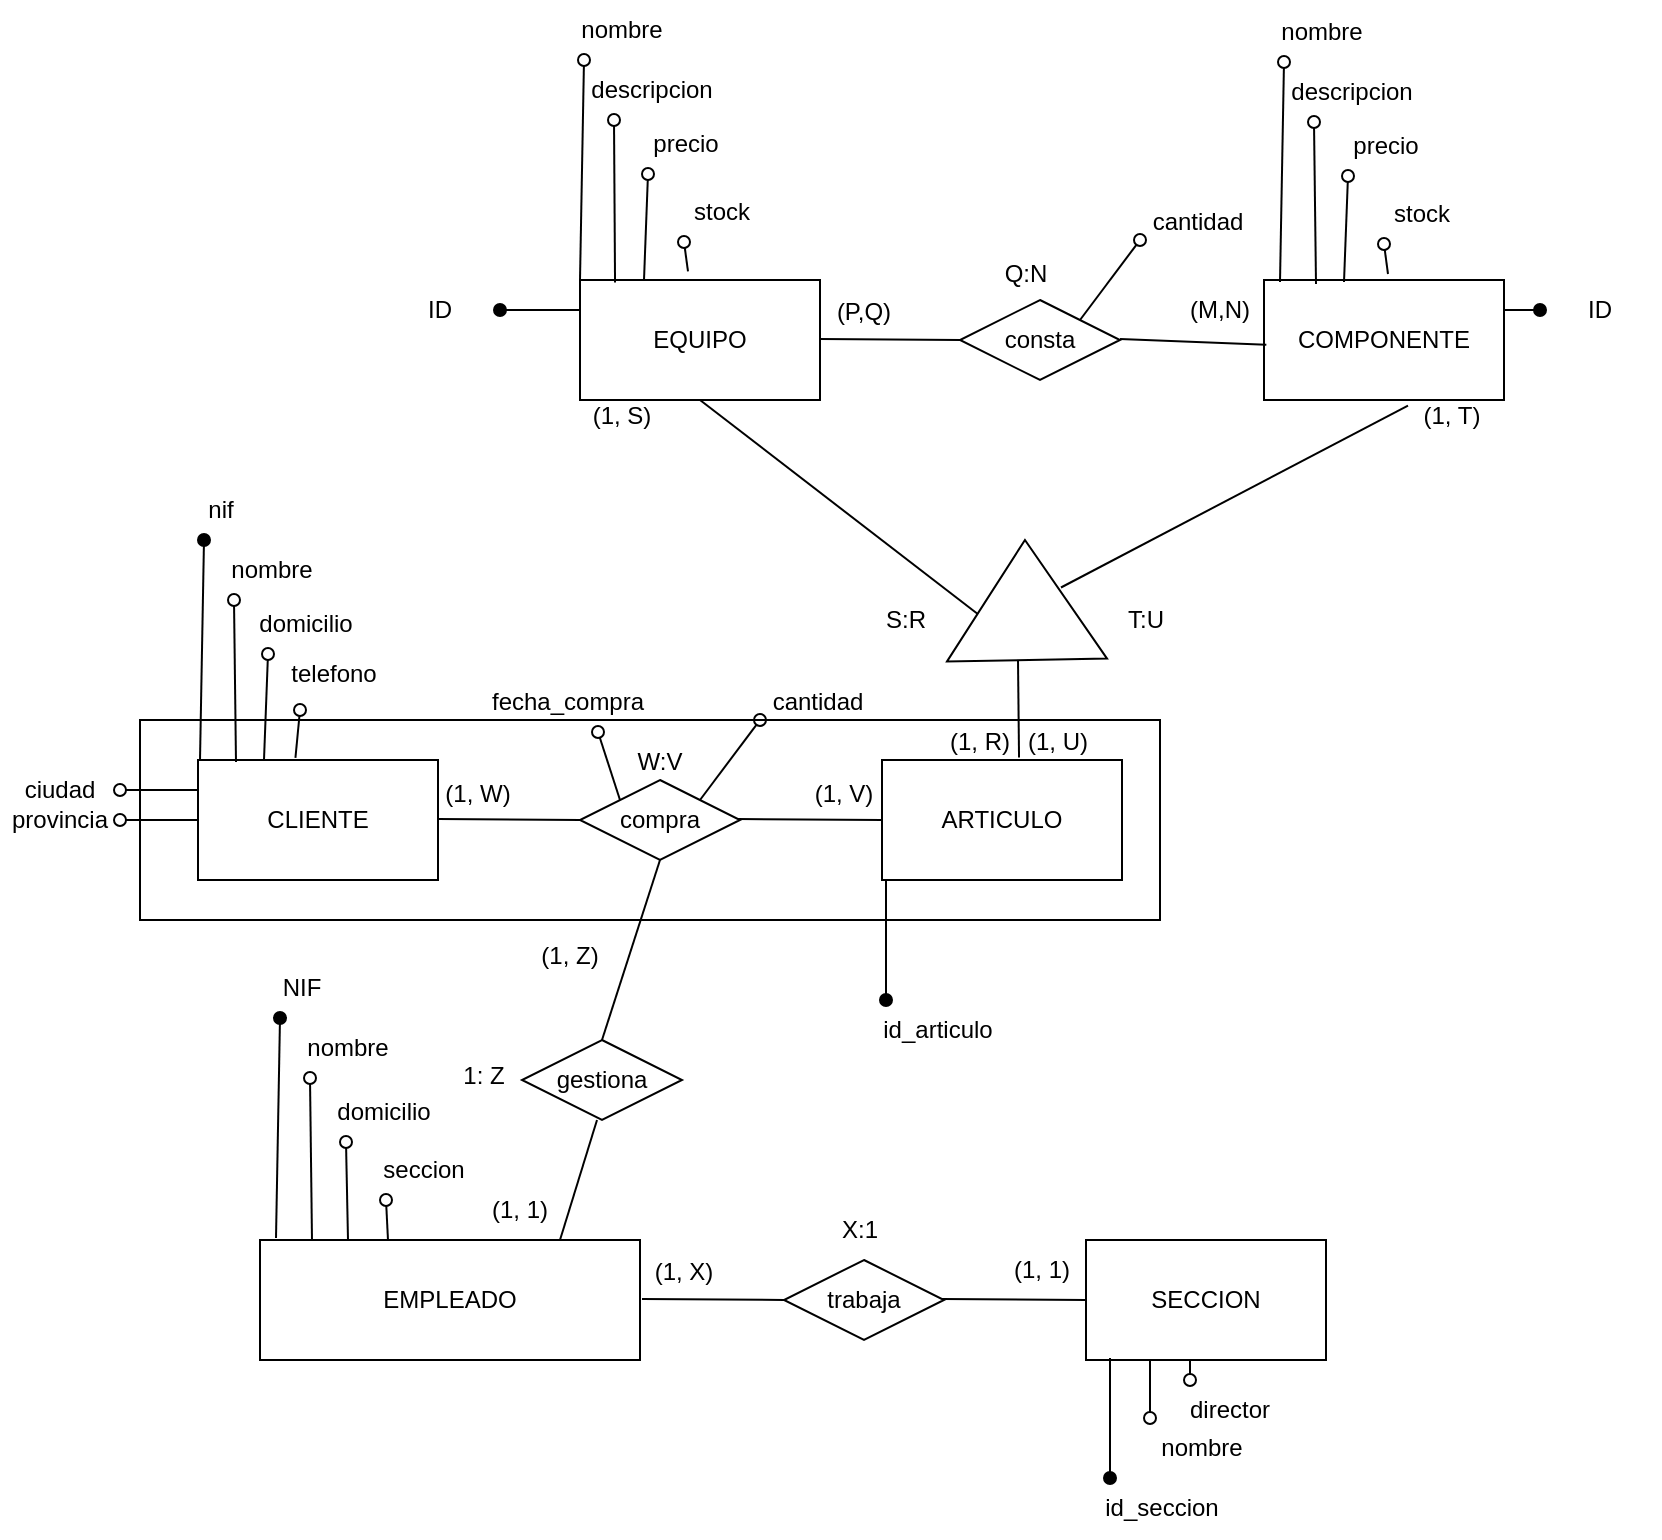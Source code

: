 <mxfile version="24.7.17">
  <diagram name="Page-1" id="p84rygzKZBHCTgC_1j2A">
    <mxGraphModel dx="1038" dy="857" grid="1" gridSize="10" guides="1" tooltips="1" connect="1" arrows="1" fold="1" page="1" pageScale="1" pageWidth="850" pageHeight="1100" math="0" shadow="0">
      <root>
        <mxCell id="0" />
        <mxCell id="1" parent="0" />
        <mxCell id="q7NXDuowolZqvIExfZ0W-83" value="" style="rounded=0;whiteSpace=wrap;html=1;" parent="1" vertex="1">
          <mxGeometry x="80" y="520" width="510" height="100" as="geometry" />
        </mxCell>
        <mxCell id="f5LdlP38UMp1haOyBJOf-7" style="edgeStyle=orthogonalEdgeStyle;rounded=0;orthogonalLoop=1;jettySize=auto;html=1;exitX=0;exitY=0.25;exitDx=0;exitDy=0;endArrow=oval;endFill=1;" edge="1" parent="1" source="q7NXDuowolZqvIExfZ0W-1" target="f5LdlP38UMp1haOyBJOf-8">
          <mxGeometry relative="1" as="geometry">
            <mxPoint x="230" y="315" as="targetPoint" />
          </mxGeometry>
        </mxCell>
        <mxCell id="q7NXDuowolZqvIExfZ0W-1" value="EQUIPO" style="rounded=0;whiteSpace=wrap;html=1;" parent="1" vertex="1">
          <mxGeometry x="300" y="300" width="120" height="60" as="geometry" />
        </mxCell>
        <mxCell id="f5LdlP38UMp1haOyBJOf-9" style="edgeStyle=orthogonalEdgeStyle;rounded=0;orthogonalLoop=1;jettySize=auto;html=1;exitX=1;exitY=0.25;exitDx=0;exitDy=0;endArrow=oval;endFill=1;" edge="1" parent="1" source="q7NXDuowolZqvIExfZ0W-2" target="f5LdlP38UMp1haOyBJOf-10">
          <mxGeometry relative="1" as="geometry">
            <mxPoint x="810" y="315" as="targetPoint" />
          </mxGeometry>
        </mxCell>
        <mxCell id="q7NXDuowolZqvIExfZ0W-2" value="COMPONENTE" style="rounded=0;whiteSpace=wrap;html=1;" parent="1" vertex="1">
          <mxGeometry x="642" y="300" width="120" height="60" as="geometry" />
        </mxCell>
        <mxCell id="q7NXDuowolZqvIExfZ0W-3" value="consta" style="rhombus;whiteSpace=wrap;html=1;" parent="1" vertex="1">
          <mxGeometry x="490" y="310" width="80" height="40" as="geometry" />
        </mxCell>
        <mxCell id="q7NXDuowolZqvIExfZ0W-4" value="" style="endArrow=none;html=1;rounded=0;entryX=0;entryY=0.5;entryDx=0;entryDy=0;" parent="1" target="q7NXDuowolZqvIExfZ0W-3" edge="1">
          <mxGeometry width="50" height="50" relative="1" as="geometry">
            <mxPoint x="420" y="329.5" as="sourcePoint" />
            <mxPoint x="480" y="329.5" as="targetPoint" />
          </mxGeometry>
        </mxCell>
        <mxCell id="q7NXDuowolZqvIExfZ0W-5" value="" style="endArrow=none;html=1;rounded=0;entryX=0.886;entryY=1.081;entryDx=0;entryDy=0;entryPerimeter=0;" parent="1" target="q7NXDuowolZqvIExfZ0W-87" edge="1">
          <mxGeometry width="50" height="50" relative="1" as="geometry">
            <mxPoint x="570" y="329.5" as="sourcePoint" />
            <mxPoint x="630" y="329.5" as="targetPoint" />
          </mxGeometry>
        </mxCell>
        <mxCell id="q7NXDuowolZqvIExfZ0W-6" value="" style="endArrow=oval;html=1;rounded=0;exitX=1;exitY=0;exitDx=0;exitDy=0;endFill=0;" parent="1" source="q7NXDuowolZqvIExfZ0W-3" edge="1">
          <mxGeometry width="50" height="50" relative="1" as="geometry">
            <mxPoint x="540" y="290" as="sourcePoint" />
            <mxPoint x="580" y="280" as="targetPoint" />
          </mxGeometry>
        </mxCell>
        <mxCell id="q7NXDuowolZqvIExfZ0W-7" value="cantidad" style="text;html=1;align=center;verticalAlign=middle;whiteSpace=wrap;rounded=0;" parent="1" vertex="1">
          <mxGeometry x="579" y="256" width="60" height="30" as="geometry" />
        </mxCell>
        <mxCell id="f5LdlP38UMp1haOyBJOf-2" style="edgeStyle=orthogonalEdgeStyle;rounded=0;orthogonalLoop=1;jettySize=auto;html=1;exitX=0;exitY=0.25;exitDx=0;exitDy=0;endArrow=oval;endFill=0;" edge="1" parent="1" source="q7NXDuowolZqvIExfZ0W-8" target="f5LdlP38UMp1haOyBJOf-3">
          <mxGeometry relative="1" as="geometry">
            <mxPoint x="40" y="555" as="targetPoint" />
          </mxGeometry>
        </mxCell>
        <mxCell id="f5LdlP38UMp1haOyBJOf-4" style="edgeStyle=orthogonalEdgeStyle;rounded=0;orthogonalLoop=1;jettySize=auto;html=1;exitX=0;exitY=0.5;exitDx=0;exitDy=0;entryX=1;entryY=1;entryDx=0;entryDy=0;endArrow=oval;endFill=0;" edge="1" parent="1" source="q7NXDuowolZqvIExfZ0W-8" target="f5LdlP38UMp1haOyBJOf-3">
          <mxGeometry relative="1" as="geometry" />
        </mxCell>
        <mxCell id="q7NXDuowolZqvIExfZ0W-8" value="CLIENTE" style="rounded=0;whiteSpace=wrap;html=1;" parent="1" vertex="1">
          <mxGeometry x="109" y="540" width="120" height="60" as="geometry" />
        </mxCell>
        <mxCell id="q7NXDuowolZqvIExfZ0W-9" value="ARTICULO" style="rounded=0;whiteSpace=wrap;html=1;" parent="1" vertex="1">
          <mxGeometry x="451" y="540" width="120" height="60" as="geometry" />
        </mxCell>
        <mxCell id="q7NXDuowolZqvIExfZ0W-11" value="" style="endArrow=none;html=1;rounded=0;entryX=0;entryY=0.5;entryDx=0;entryDy=0;" parent="1" target="q7NXDuowolZqvIExfZ0W-19" edge="1">
          <mxGeometry width="50" height="50" relative="1" as="geometry">
            <mxPoint x="229" y="569.5" as="sourcePoint" />
            <mxPoint x="289" y="569.5" as="targetPoint" />
          </mxGeometry>
        </mxCell>
        <mxCell id="q7NXDuowolZqvIExfZ0W-12" value="" style="endArrow=none;html=1;rounded=0;entryX=0;entryY=0.5;entryDx=0;entryDy=0;" parent="1" target="q7NXDuowolZqvIExfZ0W-9" edge="1">
          <mxGeometry width="50" height="50" relative="1" as="geometry">
            <mxPoint x="379" y="569.5" as="sourcePoint" />
            <mxPoint x="439" y="569.5" as="targetPoint" />
          </mxGeometry>
        </mxCell>
        <mxCell id="q7NXDuowolZqvIExfZ0W-13" value="" style="endArrow=oval;html=1;rounded=0;exitX=1;exitY=0;exitDx=0;exitDy=0;endFill=0;" parent="1" edge="1">
          <mxGeometry width="50" height="50" relative="1" as="geometry">
            <mxPoint x="360" y="560" as="sourcePoint" />
            <mxPoint x="390" y="520" as="targetPoint" />
          </mxGeometry>
        </mxCell>
        <mxCell id="q7NXDuowolZqvIExfZ0W-14" value="cantidad" style="text;html=1;align=center;verticalAlign=middle;whiteSpace=wrap;rounded=0;" parent="1" vertex="1">
          <mxGeometry x="389" y="496" width="60" height="30" as="geometry" />
        </mxCell>
        <mxCell id="q7NXDuowolZqvIExfZ0W-15" value="fecha_compra" style="text;html=1;align=center;verticalAlign=middle;whiteSpace=wrap;rounded=0;" parent="1" vertex="1">
          <mxGeometry x="264" y="496" width="60" height="30" as="geometry" />
        </mxCell>
        <mxCell id="q7NXDuowolZqvIExfZ0W-16" value="" style="endArrow=oval;html=1;rounded=0;exitX=1;exitY=0;exitDx=0;exitDy=0;endFill=0;entryX=0.75;entryY=1;entryDx=0;entryDy=0;" parent="1" target="q7NXDuowolZqvIExfZ0W-15" edge="1">
          <mxGeometry width="50" height="50" relative="1" as="geometry">
            <mxPoint x="320" y="560" as="sourcePoint" />
            <mxPoint x="350" y="520" as="targetPoint" />
          </mxGeometry>
        </mxCell>
        <mxCell id="q7NXDuowolZqvIExfZ0W-18" value="" style="endArrow=none;html=1;rounded=0;endFill=0;startArrow=oval;startFill=1;" parent="1" edge="1">
          <mxGeometry width="50" height="50" relative="1" as="geometry">
            <mxPoint x="453" y="660" as="sourcePoint" />
            <mxPoint x="453" y="600" as="targetPoint" />
          </mxGeometry>
        </mxCell>
        <mxCell id="q7NXDuowolZqvIExfZ0W-19" value="compra" style="rhombus;whiteSpace=wrap;html=1;" parent="1" vertex="1">
          <mxGeometry x="300" y="550" width="80" height="40" as="geometry" />
        </mxCell>
        <mxCell id="q7NXDuowolZqvIExfZ0W-20" value="" style="endArrow=none;html=1;rounded=0;entryX=0.571;entryY=-0.021;entryDx=0;entryDy=0;entryPerimeter=0;" parent="1" target="q7NXDuowolZqvIExfZ0W-9" edge="1">
          <mxGeometry width="50" height="50" relative="1" as="geometry">
            <mxPoint x="519" y="490" as="sourcePoint" />
            <mxPoint x="579" y="490" as="targetPoint" />
          </mxGeometry>
        </mxCell>
        <mxCell id="q7NXDuowolZqvIExfZ0W-21" value="" style="endArrow=none;html=1;rounded=0;entryX=1.125;entryY=0.442;entryDx=0;entryDy=0;entryPerimeter=0;exitX=0.5;exitY=1;exitDx=0;exitDy=0;" parent="1" source="q7NXDuowolZqvIExfZ0W-1" edge="1" target="q7NXDuowolZqvIExfZ0W-96">
          <mxGeometry width="50" height="50" relative="1" as="geometry">
            <mxPoint x="519.5" y="400" as="sourcePoint" />
            <mxPoint x="520.5" y="449" as="targetPoint" />
          </mxGeometry>
        </mxCell>
        <mxCell id="q7NXDuowolZqvIExfZ0W-22" value="" style="endArrow=none;html=1;rounded=0;exitX=0.6;exitY=1.046;exitDx=0;exitDy=0;exitPerimeter=0;entryX=0.599;entryY=0.72;entryDx=0;entryDy=0;entryPerimeter=0;" parent="1" source="q7NXDuowolZqvIExfZ0W-2" edge="1" target="f5LdlP38UMp1haOyBJOf-1">
          <mxGeometry width="50" height="50" relative="1" as="geometry">
            <mxPoint x="370" y="370" as="sourcePoint" />
            <mxPoint x="520" y="450" as="targetPoint" />
          </mxGeometry>
        </mxCell>
        <mxCell id="q7NXDuowolZqvIExfZ0W-23" value="id_articulo" style="text;html=1;align=center;verticalAlign=middle;whiteSpace=wrap;rounded=0;" parent="1" vertex="1">
          <mxGeometry x="449" y="660" width="60" height="30" as="geometry" />
        </mxCell>
        <mxCell id="q7NXDuowolZqvIExfZ0W-25" value="" style="endArrow=none;html=1;rounded=0;endFill=0;startArrow=oval;startFill=0;" parent="1" edge="1">
          <mxGeometry width="50" height="50" relative="1" as="geometry">
            <mxPoint x="302" y="190" as="sourcePoint" />
            <mxPoint x="300" y="300" as="targetPoint" />
          </mxGeometry>
        </mxCell>
        <mxCell id="q7NXDuowolZqvIExfZ0W-26" value="nombre" style="text;html=1;align=center;verticalAlign=middle;whiteSpace=wrap;rounded=0;" parent="1" vertex="1">
          <mxGeometry x="291" y="160" width="60" height="30" as="geometry" />
        </mxCell>
        <mxCell id="q7NXDuowolZqvIExfZ0W-27" value="" style="endArrow=none;html=1;rounded=0;endFill=0;startArrow=oval;startFill=0;entryX=0.146;entryY=0.021;entryDx=0;entryDy=0;entryPerimeter=0;" parent="1" target="q7NXDuowolZqvIExfZ0W-1" edge="1">
          <mxGeometry width="50" height="50" relative="1" as="geometry">
            <mxPoint x="317" y="220" as="sourcePoint" />
            <mxPoint x="315" y="330" as="targetPoint" />
          </mxGeometry>
        </mxCell>
        <mxCell id="q7NXDuowolZqvIExfZ0W-28" value="descripcion" style="text;html=1;align=center;verticalAlign=middle;whiteSpace=wrap;rounded=0;" parent="1" vertex="1">
          <mxGeometry x="306" y="190" width="60" height="30" as="geometry" />
        </mxCell>
        <mxCell id="q7NXDuowolZqvIExfZ0W-29" value="" style="endArrow=none;html=1;rounded=0;endFill=0;startArrow=oval;startFill=0;" parent="1" edge="1">
          <mxGeometry width="50" height="50" relative="1" as="geometry">
            <mxPoint x="334" y="247" as="sourcePoint" />
            <mxPoint x="332" y="300" as="targetPoint" />
          </mxGeometry>
        </mxCell>
        <mxCell id="q7NXDuowolZqvIExfZ0W-30" value="precio" style="text;html=1;align=center;verticalAlign=middle;whiteSpace=wrap;rounded=0;" parent="1" vertex="1">
          <mxGeometry x="323" y="217" width="60" height="30" as="geometry" />
        </mxCell>
        <mxCell id="q7NXDuowolZqvIExfZ0W-31" value="" style="endArrow=none;html=1;rounded=0;endFill=0;startArrow=oval;startFill=0;entryX=0.45;entryY=-0.071;entryDx=0;entryDy=0;entryPerimeter=0;" parent="1" target="q7NXDuowolZqvIExfZ0W-1" edge="1">
          <mxGeometry width="50" height="50" relative="1" as="geometry">
            <mxPoint x="352" y="281" as="sourcePoint" />
            <mxPoint x="350" y="391" as="targetPoint" />
          </mxGeometry>
        </mxCell>
        <mxCell id="q7NXDuowolZqvIExfZ0W-32" value="stock" style="text;html=1;align=center;verticalAlign=middle;whiteSpace=wrap;rounded=0;" parent="1" vertex="1">
          <mxGeometry x="341" y="251" width="60" height="30" as="geometry" />
        </mxCell>
        <mxCell id="q7NXDuowolZqvIExfZ0W-35" value="" style="endArrow=none;html=1;rounded=0;endFill=0;startArrow=oval;startFill=0;" parent="1" edge="1">
          <mxGeometry width="50" height="50" relative="1" as="geometry">
            <mxPoint x="652" y="191" as="sourcePoint" />
            <mxPoint x="650" y="301" as="targetPoint" />
          </mxGeometry>
        </mxCell>
        <mxCell id="q7NXDuowolZqvIExfZ0W-36" value="nombre" style="text;html=1;align=center;verticalAlign=middle;whiteSpace=wrap;rounded=0;" parent="1" vertex="1">
          <mxGeometry x="641" y="161" width="60" height="30" as="geometry" />
        </mxCell>
        <mxCell id="q7NXDuowolZqvIExfZ0W-37" value="" style="endArrow=none;html=1;rounded=0;endFill=0;startArrow=oval;startFill=0;entryX=0.146;entryY=0.021;entryDx=0;entryDy=0;entryPerimeter=0;" parent="1" edge="1">
          <mxGeometry width="50" height="50" relative="1" as="geometry">
            <mxPoint x="667" y="221" as="sourcePoint" />
            <mxPoint x="668" y="302" as="targetPoint" />
          </mxGeometry>
        </mxCell>
        <mxCell id="q7NXDuowolZqvIExfZ0W-38" value="descripcion" style="text;html=1;align=center;verticalAlign=middle;whiteSpace=wrap;rounded=0;" parent="1" vertex="1">
          <mxGeometry x="656" y="191" width="60" height="30" as="geometry" />
        </mxCell>
        <mxCell id="q7NXDuowolZqvIExfZ0W-39" value="" style="endArrow=none;html=1;rounded=0;endFill=0;startArrow=oval;startFill=0;" parent="1" edge="1">
          <mxGeometry width="50" height="50" relative="1" as="geometry">
            <mxPoint x="684" y="248" as="sourcePoint" />
            <mxPoint x="682" y="301" as="targetPoint" />
          </mxGeometry>
        </mxCell>
        <mxCell id="q7NXDuowolZqvIExfZ0W-40" value="precio" style="text;html=1;align=center;verticalAlign=middle;whiteSpace=wrap;rounded=0;" parent="1" vertex="1">
          <mxGeometry x="673" y="218" width="60" height="30" as="geometry" />
        </mxCell>
        <mxCell id="q7NXDuowolZqvIExfZ0W-41" value="" style="endArrow=none;html=1;rounded=0;endFill=0;startArrow=oval;startFill=0;entryX=0.45;entryY=-0.071;entryDx=0;entryDy=0;entryPerimeter=0;" parent="1" edge="1">
          <mxGeometry width="50" height="50" relative="1" as="geometry">
            <mxPoint x="702" y="282" as="sourcePoint" />
            <mxPoint x="704" y="297" as="targetPoint" />
          </mxGeometry>
        </mxCell>
        <mxCell id="q7NXDuowolZqvIExfZ0W-42" value="stock" style="text;html=1;align=center;verticalAlign=middle;whiteSpace=wrap;rounded=0;" parent="1" vertex="1">
          <mxGeometry x="691" y="252" width="60" height="30" as="geometry" />
        </mxCell>
        <mxCell id="q7NXDuowolZqvIExfZ0W-43" value="" style="endArrow=none;html=1;rounded=0;endFill=0;startArrow=oval;startFill=1;" parent="1" edge="1">
          <mxGeometry width="50" height="50" relative="1" as="geometry">
            <mxPoint x="112" y="430" as="sourcePoint" />
            <mxPoint x="110" y="540" as="targetPoint" />
          </mxGeometry>
        </mxCell>
        <mxCell id="q7NXDuowolZqvIExfZ0W-44" value="nif" style="text;html=1;align=center;verticalAlign=middle;whiteSpace=wrap;rounded=0;" parent="1" vertex="1">
          <mxGeometry x="101" y="400" width="39" height="30" as="geometry" />
        </mxCell>
        <mxCell id="q7NXDuowolZqvIExfZ0W-45" value="" style="endArrow=none;html=1;rounded=0;endFill=0;startArrow=oval;startFill=0;entryX=0.146;entryY=0.021;entryDx=0;entryDy=0;entryPerimeter=0;" parent="1" edge="1">
          <mxGeometry width="50" height="50" relative="1" as="geometry">
            <mxPoint x="127" y="460" as="sourcePoint" />
            <mxPoint x="128" y="541" as="targetPoint" />
          </mxGeometry>
        </mxCell>
        <mxCell id="q7NXDuowolZqvIExfZ0W-46" value="nombre" style="text;html=1;align=center;verticalAlign=middle;whiteSpace=wrap;rounded=0;" parent="1" vertex="1">
          <mxGeometry x="116" y="430" width="60" height="30" as="geometry" />
        </mxCell>
        <mxCell id="q7NXDuowolZqvIExfZ0W-47" value="" style="endArrow=none;html=1;rounded=0;endFill=0;startArrow=oval;startFill=0;" parent="1" edge="1">
          <mxGeometry width="50" height="50" relative="1" as="geometry">
            <mxPoint x="144" y="487" as="sourcePoint" />
            <mxPoint x="142" y="540" as="targetPoint" />
          </mxGeometry>
        </mxCell>
        <mxCell id="q7NXDuowolZqvIExfZ0W-48" value="domicilio" style="text;html=1;align=center;verticalAlign=middle;whiteSpace=wrap;rounded=0;" parent="1" vertex="1">
          <mxGeometry x="133" y="457" width="60" height="30" as="geometry" />
        </mxCell>
        <mxCell id="q7NXDuowolZqvIExfZ0W-49" value="" style="endArrow=none;html=1;rounded=0;endFill=0;startArrow=oval;startFill=0;entryX=0.406;entryY=-0.017;entryDx=0;entryDy=0;entryPerimeter=0;" parent="1" target="q7NXDuowolZqvIExfZ0W-8" edge="1">
          <mxGeometry width="50" height="50" relative="1" as="geometry">
            <mxPoint x="160" y="515" as="sourcePoint" />
            <mxPoint x="162" y="530" as="targetPoint" />
          </mxGeometry>
        </mxCell>
        <mxCell id="q7NXDuowolZqvIExfZ0W-50" value="telefono" style="text;html=1;align=center;verticalAlign=middle;whiteSpace=wrap;rounded=0;" parent="1" vertex="1">
          <mxGeometry x="147" y="482" width="60" height="30" as="geometry" />
        </mxCell>
        <mxCell id="q7NXDuowolZqvIExfZ0W-51" value="EMPLEADO" style="rounded=0;whiteSpace=wrap;html=1;" parent="1" vertex="1">
          <mxGeometry x="140" y="780" width="190" height="60" as="geometry" />
        </mxCell>
        <mxCell id="q7NXDuowolZqvIExfZ0W-53" value="" style="endArrow=none;html=1;rounded=0;endFill=0;startArrow=oval;startFill=1;" parent="1" edge="1">
          <mxGeometry width="50" height="50" relative="1" as="geometry">
            <mxPoint x="150" y="669" as="sourcePoint" />
            <mxPoint x="148" y="779" as="targetPoint" />
          </mxGeometry>
        </mxCell>
        <mxCell id="q7NXDuowolZqvIExfZ0W-54" value="NIF" style="text;html=1;align=center;verticalAlign=middle;whiteSpace=wrap;rounded=0;" parent="1" vertex="1">
          <mxGeometry x="131" y="639" width="60" height="30" as="geometry" />
        </mxCell>
        <mxCell id="q7NXDuowolZqvIExfZ0W-55" value="" style="endArrow=none;html=1;rounded=0;endFill=0;startArrow=oval;startFill=0;entryX=0.146;entryY=0.021;entryDx=0;entryDy=0;entryPerimeter=0;" parent="1" edge="1">
          <mxGeometry width="50" height="50" relative="1" as="geometry">
            <mxPoint x="165" y="699" as="sourcePoint" />
            <mxPoint x="166" y="780" as="targetPoint" />
          </mxGeometry>
        </mxCell>
        <mxCell id="q7NXDuowolZqvIExfZ0W-56" value="nombre" style="text;html=1;align=center;verticalAlign=middle;whiteSpace=wrap;rounded=0;" parent="1" vertex="1">
          <mxGeometry x="154" y="669" width="60" height="30" as="geometry" />
        </mxCell>
        <mxCell id="q7NXDuowolZqvIExfZ0W-57" value="" style="endArrow=none;html=1;rounded=0;endFill=0;startArrow=oval;startFill=0;" parent="1" edge="1">
          <mxGeometry width="50" height="50" relative="1" as="geometry">
            <mxPoint x="183" y="731" as="sourcePoint" />
            <mxPoint x="184" y="780" as="targetPoint" />
          </mxGeometry>
        </mxCell>
        <mxCell id="q7NXDuowolZqvIExfZ0W-58" value="domicilio" style="text;html=1;align=center;verticalAlign=middle;whiteSpace=wrap;rounded=0;" parent="1" vertex="1">
          <mxGeometry x="172" y="701" width="60" height="30" as="geometry" />
        </mxCell>
        <mxCell id="q7NXDuowolZqvIExfZ0W-59" value="" style="endArrow=none;html=1;rounded=0;endFill=0;startArrow=oval;startFill=0;" parent="1" edge="1">
          <mxGeometry width="50" height="50" relative="1" as="geometry">
            <mxPoint x="203" y="760" as="sourcePoint" />
            <mxPoint x="204" y="780" as="targetPoint" />
          </mxGeometry>
        </mxCell>
        <mxCell id="q7NXDuowolZqvIExfZ0W-60" value="seccion" style="text;html=1;align=center;verticalAlign=middle;whiteSpace=wrap;rounded=0;" parent="1" vertex="1">
          <mxGeometry x="192" y="730" width="60" height="30" as="geometry" />
        </mxCell>
        <mxCell id="q7NXDuowolZqvIExfZ0W-61" value="SECCION" style="rounded=0;whiteSpace=wrap;html=1;" parent="1" vertex="1">
          <mxGeometry x="553" y="780" width="120" height="60" as="geometry" />
        </mxCell>
        <mxCell id="q7NXDuowolZqvIExfZ0W-62" value="" style="endArrow=none;html=1;rounded=0;endFill=0;startArrow=oval;startFill=1;" parent="1" edge="1">
          <mxGeometry width="50" height="50" relative="1" as="geometry">
            <mxPoint x="565" y="899" as="sourcePoint" />
            <mxPoint x="565" y="839" as="targetPoint" />
          </mxGeometry>
        </mxCell>
        <mxCell id="q7NXDuowolZqvIExfZ0W-63" value="id_seccion" style="text;html=1;align=center;verticalAlign=middle;whiteSpace=wrap;rounded=0;" parent="1" vertex="1">
          <mxGeometry x="561" y="899" width="60" height="30" as="geometry" />
        </mxCell>
        <mxCell id="q7NXDuowolZqvIExfZ0W-68" value="" style="endArrow=none;html=1;rounded=0;entryX=0;entryY=0.5;entryDx=0;entryDy=0;" parent="1" target="q7NXDuowolZqvIExfZ0W-70" edge="1">
          <mxGeometry width="50" height="50" relative="1" as="geometry">
            <mxPoint x="331" y="809.5" as="sourcePoint" />
            <mxPoint x="391" y="809.5" as="targetPoint" />
          </mxGeometry>
        </mxCell>
        <mxCell id="q7NXDuowolZqvIExfZ0W-69" value="" style="endArrow=none;html=1;rounded=0;entryX=0;entryY=0.5;entryDx=0;entryDy=0;" parent="1" edge="1">
          <mxGeometry width="50" height="50" relative="1" as="geometry">
            <mxPoint x="481" y="809.5" as="sourcePoint" />
            <mxPoint x="553" y="810" as="targetPoint" />
          </mxGeometry>
        </mxCell>
        <mxCell id="q7NXDuowolZqvIExfZ0W-70" value="trabaja" style="rhombus;whiteSpace=wrap;html=1;" parent="1" vertex="1">
          <mxGeometry x="402" y="790" width="80" height="40" as="geometry" />
        </mxCell>
        <mxCell id="q7NXDuowolZqvIExfZ0W-71" value="" style="endArrow=none;html=1;rounded=0;endFill=0;startArrow=oval;startFill=0;" parent="1" edge="1">
          <mxGeometry width="50" height="50" relative="1" as="geometry">
            <mxPoint x="585" y="869" as="sourcePoint" />
            <mxPoint x="585" y="840" as="targetPoint" />
          </mxGeometry>
        </mxCell>
        <mxCell id="q7NXDuowolZqvIExfZ0W-72" value="nombre" style="text;html=1;align=center;verticalAlign=middle;whiteSpace=wrap;rounded=0;" parent="1" vertex="1">
          <mxGeometry x="581" y="869" width="60" height="30" as="geometry" />
        </mxCell>
        <mxCell id="q7NXDuowolZqvIExfZ0W-73" value="" style="endArrow=none;html=1;rounded=0;endFill=0;startArrow=oval;startFill=0;" parent="1" edge="1">
          <mxGeometry width="50" height="50" relative="1" as="geometry">
            <mxPoint x="605" y="850" as="sourcePoint" />
            <mxPoint x="605" y="840" as="targetPoint" />
          </mxGeometry>
        </mxCell>
        <mxCell id="q7NXDuowolZqvIExfZ0W-74" value="director" style="text;html=1;align=center;verticalAlign=middle;whiteSpace=wrap;rounded=0;" parent="1" vertex="1">
          <mxGeometry x="595" y="850" width="60" height="30" as="geometry" />
        </mxCell>
        <mxCell id="q7NXDuowolZqvIExfZ0W-84" value="gestiona" style="rhombus;whiteSpace=wrap;html=1;" parent="1" vertex="1">
          <mxGeometry x="271" y="680" width="80" height="40" as="geometry" />
        </mxCell>
        <mxCell id="q7NXDuowolZqvIExfZ0W-85" value="" style="endArrow=none;html=1;rounded=0;entryX=0.5;entryY=0;entryDx=0;entryDy=0;exitX=0.5;exitY=1;exitDx=0;exitDy=0;" parent="1" source="q7NXDuowolZqvIExfZ0W-19" target="q7NXDuowolZqvIExfZ0W-84" edge="1">
          <mxGeometry width="50" height="50" relative="1" as="geometry">
            <mxPoint x="260" y="520" as="sourcePoint" />
            <mxPoint x="310" y="470" as="targetPoint" />
          </mxGeometry>
        </mxCell>
        <mxCell id="q7NXDuowolZqvIExfZ0W-86" value="" style="endArrow=none;html=1;rounded=0;exitX=0.5;exitY=1;exitDx=0;exitDy=0;" parent="1" edge="1">
          <mxGeometry width="50" height="50" relative="1" as="geometry">
            <mxPoint x="308.5" y="720" as="sourcePoint" />
            <mxPoint x="290" y="780" as="targetPoint" />
          </mxGeometry>
        </mxCell>
        <mxCell id="q7NXDuowolZqvIExfZ0W-87" value="(M,N)" style="text;html=1;align=center;verticalAlign=middle;whiteSpace=wrap;rounded=0;" parent="1" vertex="1">
          <mxGeometry x="590" y="300" width="60" height="30" as="geometry" />
        </mxCell>
        <mxCell id="q7NXDuowolZqvIExfZ0W-89" value="(P,Q)" style="text;html=1;align=center;verticalAlign=middle;whiteSpace=wrap;rounded=0;" parent="1" vertex="1">
          <mxGeometry x="412" y="301" width="60" height="30" as="geometry" />
        </mxCell>
        <mxCell id="q7NXDuowolZqvIExfZ0W-90" value="Q:N" style="text;html=1;align=center;verticalAlign=middle;whiteSpace=wrap;rounded=0;" parent="1" vertex="1">
          <mxGeometry x="493" y="282" width="60" height="30" as="geometry" />
        </mxCell>
        <mxCell id="q7NXDuowolZqvIExfZ0W-91" value="(1, R)" style="text;html=1;align=center;verticalAlign=middle;whiteSpace=wrap;rounded=0;" parent="1" vertex="1">
          <mxGeometry x="470" y="516" width="60" height="30" as="geometry" />
        </mxCell>
        <mxCell id="q7NXDuowolZqvIExfZ0W-92" value="(1, S)" style="text;html=1;align=center;verticalAlign=middle;whiteSpace=wrap;rounded=0;" parent="1" vertex="1">
          <mxGeometry x="291" y="353" width="60" height="30" as="geometry" />
        </mxCell>
        <mxCell id="q7NXDuowolZqvIExfZ0W-93" value="(1, U)" style="text;html=1;align=center;verticalAlign=middle;whiteSpace=wrap;rounded=0;" parent="1" vertex="1">
          <mxGeometry x="509" y="516" width="60" height="30" as="geometry" />
        </mxCell>
        <mxCell id="q7NXDuowolZqvIExfZ0W-94" value="(1, T)" style="text;html=1;align=center;verticalAlign=middle;whiteSpace=wrap;rounded=0;" parent="1" vertex="1">
          <mxGeometry x="706" y="353" width="60" height="30" as="geometry" />
        </mxCell>
        <mxCell id="q7NXDuowolZqvIExfZ0W-95" value="T:U" style="text;html=1;align=center;verticalAlign=middle;whiteSpace=wrap;rounded=0;" parent="1" vertex="1">
          <mxGeometry x="553" y="455" width="60" height="30" as="geometry" />
        </mxCell>
        <mxCell id="q7NXDuowolZqvIExfZ0W-96" value="S:R" style="text;html=1;align=center;verticalAlign=middle;whiteSpace=wrap;rounded=0;" parent="1" vertex="1">
          <mxGeometry x="433" y="455" width="60" height="30" as="geometry" />
        </mxCell>
        <mxCell id="q7NXDuowolZqvIExfZ0W-97" value="(1, W)" style="text;html=1;align=center;verticalAlign=middle;whiteSpace=wrap;rounded=0;" parent="1" vertex="1">
          <mxGeometry x="219" y="542" width="60" height="30" as="geometry" />
        </mxCell>
        <mxCell id="q7NXDuowolZqvIExfZ0W-98" value="(1, V)" style="text;html=1;align=center;verticalAlign=middle;whiteSpace=wrap;rounded=0;" parent="1" vertex="1">
          <mxGeometry x="402" y="542" width="60" height="30" as="geometry" />
        </mxCell>
        <mxCell id="q7NXDuowolZqvIExfZ0W-101" value="W:V" style="text;html=1;align=center;verticalAlign=middle;whiteSpace=wrap;rounded=0;" parent="1" vertex="1">
          <mxGeometry x="310" y="526" width="60" height="30" as="geometry" />
        </mxCell>
        <mxCell id="q7NXDuowolZqvIExfZ0W-103" value="(1, 1)" style="text;html=1;align=center;verticalAlign=middle;whiteSpace=wrap;rounded=0;" parent="1" vertex="1">
          <mxGeometry x="240" y="750" width="60" height="30" as="geometry" />
        </mxCell>
        <mxCell id="q7NXDuowolZqvIExfZ0W-104" value="(1, Z)" style="text;html=1;align=center;verticalAlign=middle;whiteSpace=wrap;rounded=0;" parent="1" vertex="1">
          <mxGeometry x="265" y="623" width="60" height="30" as="geometry" />
        </mxCell>
        <mxCell id="q7NXDuowolZqvIExfZ0W-105" value="(1, 1)" style="text;html=1;align=center;verticalAlign=middle;whiteSpace=wrap;rounded=0;" parent="1" vertex="1">
          <mxGeometry x="501" y="780" width="60" height="30" as="geometry" />
        </mxCell>
        <mxCell id="q7NXDuowolZqvIExfZ0W-106" value="X:1" style="text;html=1;align=center;verticalAlign=middle;whiteSpace=wrap;rounded=0;" parent="1" vertex="1">
          <mxGeometry x="410" y="760" width="60" height="30" as="geometry" />
        </mxCell>
        <mxCell id="q7NXDuowolZqvIExfZ0W-107" value="(1, X)" style="text;html=1;align=center;verticalAlign=middle;whiteSpace=wrap;rounded=0;" parent="1" vertex="1">
          <mxGeometry x="322" y="781" width="60" height="30" as="geometry" />
        </mxCell>
        <mxCell id="q7NXDuowolZqvIExfZ0W-108" value="1: Z" style="text;html=1;align=center;verticalAlign=middle;whiteSpace=wrap;rounded=0;" parent="1" vertex="1">
          <mxGeometry x="222" y="683" width="60" height="30" as="geometry" />
        </mxCell>
        <mxCell id="f5LdlP38UMp1haOyBJOf-1" value="" style="triangle;whiteSpace=wrap;html=1;rotation=-91;" vertex="1" parent="1">
          <mxGeometry x="493" y="420" width="60" height="80" as="geometry" />
        </mxCell>
        <mxCell id="f5LdlP38UMp1haOyBJOf-3" value="ciudad" style="text;html=1;align=center;verticalAlign=middle;whiteSpace=wrap;rounded=0;" vertex="1" parent="1">
          <mxGeometry x="10" y="540" width="60" height="30" as="geometry" />
        </mxCell>
        <mxCell id="f5LdlP38UMp1haOyBJOf-6" value="provincia" style="text;html=1;align=center;verticalAlign=middle;whiteSpace=wrap;rounded=0;" vertex="1" parent="1">
          <mxGeometry x="10" y="555" width="60" height="30" as="geometry" />
        </mxCell>
        <mxCell id="f5LdlP38UMp1haOyBJOf-8" value="ID" style="text;html=1;align=center;verticalAlign=middle;whiteSpace=wrap;rounded=0;" vertex="1" parent="1">
          <mxGeometry x="200" y="300" width="60" height="30" as="geometry" />
        </mxCell>
        <mxCell id="f5LdlP38UMp1haOyBJOf-10" value="ID" style="text;html=1;align=center;verticalAlign=middle;whiteSpace=wrap;rounded=0;" vertex="1" parent="1">
          <mxGeometry x="780" y="300" width="60" height="30" as="geometry" />
        </mxCell>
      </root>
    </mxGraphModel>
  </diagram>
</mxfile>
